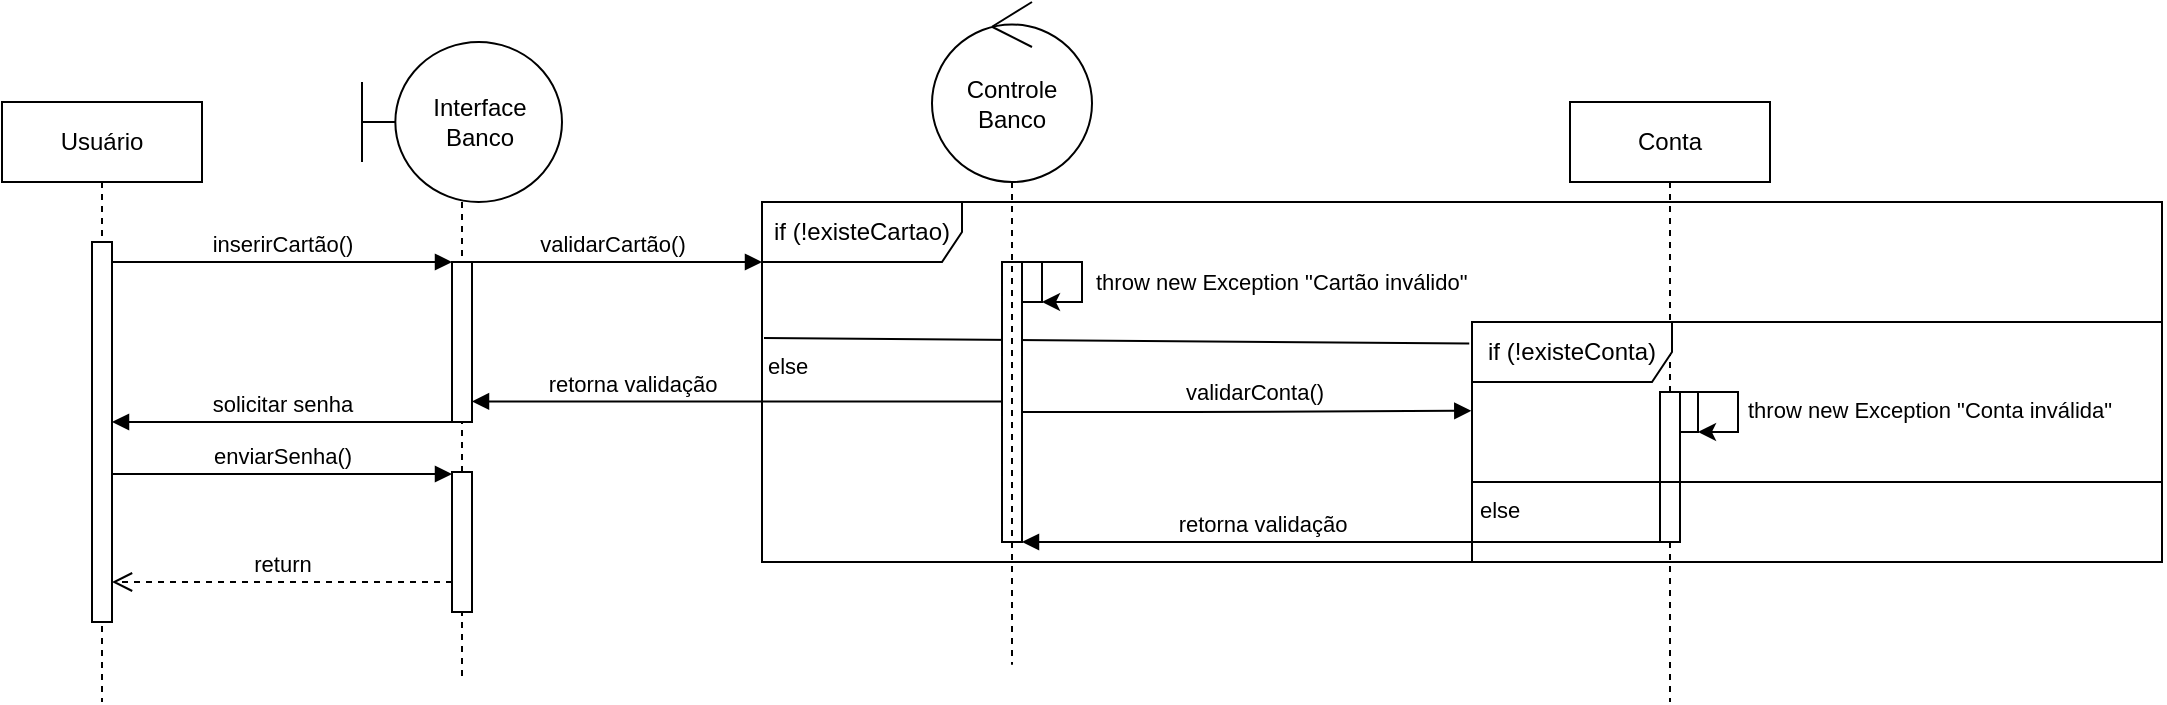 <mxfile version="24.4.0" type="github">
  <diagram name="Page-1" id="2YBvvXClWsGukQMizWep">
    <mxGraphModel dx="577" dy="1437" grid="1" gridSize="10" guides="1" tooltips="1" connect="1" arrows="1" fold="1" page="1" pageScale="1" pageWidth="850" pageHeight="1100" math="0" shadow="0">
      <root>
        <mxCell id="0" />
        <mxCell id="1" parent="0" />
        <mxCell id="aM9ryv3xv72pqoxQDRHE-1" value="Usuário" style="shape=umlLifeline;perimeter=lifelinePerimeter;whiteSpace=wrap;html=1;container=0;dropTarget=0;collapsible=0;recursiveResize=0;outlineConnect=0;portConstraint=eastwest;newEdgeStyle={&quot;edgeStyle&quot;:&quot;elbowEdgeStyle&quot;,&quot;elbow&quot;:&quot;vertical&quot;,&quot;curved&quot;:0,&quot;rounded&quot;:0};" parent="1" vertex="1">
          <mxGeometry x="40" y="40" width="100" height="300" as="geometry" />
        </mxCell>
        <mxCell id="aM9ryv3xv72pqoxQDRHE-2" value="" style="html=1;points=[];perimeter=orthogonalPerimeter;outlineConnect=0;targetShapes=umlLifeline;portConstraint=eastwest;newEdgeStyle={&quot;edgeStyle&quot;:&quot;elbowEdgeStyle&quot;,&quot;elbow&quot;:&quot;vertical&quot;,&quot;curved&quot;:0,&quot;rounded&quot;:0};" parent="aM9ryv3xv72pqoxQDRHE-1" vertex="1">
          <mxGeometry x="45" y="70" width="10" height="190" as="geometry" />
        </mxCell>
        <mxCell id="aM9ryv3xv72pqoxQDRHE-7" value="inserirCartão()" style="html=1;verticalAlign=bottom;endArrow=block;edgeStyle=elbowEdgeStyle;elbow=vertical;curved=0;rounded=0;" parent="1" source="aM9ryv3xv72pqoxQDRHE-2" target="aM9ryv3xv72pqoxQDRHE-6" edge="1">
          <mxGeometry relative="1" as="geometry">
            <mxPoint x="195" y="130" as="sourcePoint" />
            <Array as="points">
              <mxPoint x="180" y="120" />
            </Array>
          </mxGeometry>
        </mxCell>
        <mxCell id="aM9ryv3xv72pqoxQDRHE-8" value="return" style="html=1;verticalAlign=bottom;endArrow=open;dashed=1;endSize=8;edgeStyle=elbowEdgeStyle;elbow=vertical;curved=0;rounded=0;" parent="1" source="cLZ0uwshkvB2Ed8EsgIz-16" target="aM9ryv3xv72pqoxQDRHE-2" edge="1">
          <mxGeometry relative="1" as="geometry">
            <mxPoint x="195" y="205" as="targetPoint" />
            <Array as="points">
              <mxPoint x="190" y="280" />
            </Array>
          </mxGeometry>
        </mxCell>
        <mxCell id="cLZ0uwshkvB2Ed8EsgIz-8" value="validarCartão()" style="html=1;verticalAlign=bottom;endArrow=block;edgeStyle=elbowEdgeStyle;elbow=horizontal;curved=0;rounded=0;" edge="1" parent="1">
          <mxGeometry relative="1" as="geometry">
            <mxPoint x="270" y="120" as="sourcePoint" />
            <Array as="points">
              <mxPoint x="355" y="120" />
            </Array>
            <mxPoint x="420" y="120" as="targetPoint" />
          </mxGeometry>
        </mxCell>
        <mxCell id="cLZ0uwshkvB2Ed8EsgIz-9" value="Conta" style="shape=umlLifeline;perimeter=lifelinePerimeter;whiteSpace=wrap;html=1;container=0;dropTarget=0;collapsible=0;recursiveResize=0;outlineConnect=0;portConstraint=eastwest;newEdgeStyle={&quot;edgeStyle&quot;:&quot;elbowEdgeStyle&quot;,&quot;elbow&quot;:&quot;vertical&quot;,&quot;curved&quot;:0,&quot;rounded&quot;:0};" vertex="1" parent="1">
          <mxGeometry x="824" y="40" width="100" height="300" as="geometry" />
        </mxCell>
        <mxCell id="cLZ0uwshkvB2Ed8EsgIz-10" value="" style="html=1;points=[];perimeter=orthogonalPerimeter;outlineConnect=0;targetShapes=umlLifeline;portConstraint=eastwest;newEdgeStyle={&quot;edgeStyle&quot;:&quot;elbowEdgeStyle&quot;,&quot;elbow&quot;:&quot;vertical&quot;,&quot;curved&quot;:0,&quot;rounded&quot;:0};" vertex="1" parent="cLZ0uwshkvB2Ed8EsgIz-9">
          <mxGeometry x="45" y="145" width="10" height="75" as="geometry" />
        </mxCell>
        <mxCell id="cLZ0uwshkvB2Ed8EsgIz-14" value="retorna validação" style="html=1;verticalAlign=bottom;endArrow=block;edgeStyle=elbowEdgeStyle;elbow=horizontal;curved=0;rounded=0;exitX=0.1;exitY=0.714;exitDx=0;exitDy=0;exitPerimeter=0;" edge="1" parent="1" target="cLZ0uwshkvB2Ed8EsgIz-2">
          <mxGeometry x="0.247" relative="1" as="geometry">
            <mxPoint x="869" y="259.97" as="sourcePoint" />
            <Array as="points">
              <mxPoint x="654" y="260" />
            </Array>
            <mxPoint x="569" y="260" as="targetPoint" />
            <mxPoint as="offset" />
          </mxGeometry>
        </mxCell>
        <mxCell id="cLZ0uwshkvB2Ed8EsgIz-15" value="retorna validação" style="html=1;verticalAlign=bottom;endArrow=block;edgeStyle=elbowEdgeStyle;elbow=horizontal;curved=0;rounded=0;" edge="1" parent="1" source="cLZ0uwshkvB2Ed8EsgIz-2" target="aM9ryv3xv72pqoxQDRHE-6">
          <mxGeometry x="0.396" relative="1" as="geometry">
            <mxPoint x="420" y="189.71" as="sourcePoint" />
            <Array as="points">
              <mxPoint x="355" y="189.71" />
            </Array>
            <mxPoint x="280" y="190" as="targetPoint" />
            <mxPoint as="offset" />
          </mxGeometry>
        </mxCell>
        <mxCell id="cLZ0uwshkvB2Ed8EsgIz-17" value="solicitar senha" style="html=1;verticalAlign=bottom;endArrow=block;edgeStyle=elbowEdgeStyle;elbow=vertical;curved=0;rounded=0;" edge="1" parent="1">
          <mxGeometry relative="1" as="geometry">
            <mxPoint x="265" y="200" as="sourcePoint" />
            <Array as="points">
              <mxPoint x="180" y="200" />
            </Array>
            <mxPoint x="95" y="200" as="targetPoint" />
            <mxPoint as="offset" />
          </mxGeometry>
        </mxCell>
        <mxCell id="cLZ0uwshkvB2Ed8EsgIz-18" value="validarConta()" style="html=1;verticalAlign=bottom;endArrow=block;edgeStyle=elbowEdgeStyle;elbow=horizontal;curved=0;rounded=0;entryX=-0.001;entryY=0.37;entryDx=0;entryDy=0;entryPerimeter=0;" edge="1" parent="1" target="cLZ0uwshkvB2Ed8EsgIz-34">
          <mxGeometry x="0.039" relative="1" as="geometry">
            <mxPoint x="550" y="195" as="sourcePoint" />
            <Array as="points">
              <mxPoint x="635" y="195" />
            </Array>
            <mxPoint x="776.58" y="196.78" as="targetPoint" />
            <mxPoint as="offset" />
          </mxGeometry>
        </mxCell>
        <mxCell id="cLZ0uwshkvB2Ed8EsgIz-26" value="&lt;span style=&quot;color: rgb(0, 0, 0); font-family: Helvetica; font-size: 11px; font-style: normal; font-variant-ligatures: normal; font-variant-caps: normal; font-weight: 400; letter-spacing: normal; orphans: 2; text-align: center; text-indent: 0px; text-transform: none; widows: 2; word-spacing: 0px; -webkit-text-stroke-width: 0px; white-space: nowrap; background-color: rgb(255, 255, 255); text-decoration-thickness: initial; text-decoration-style: initial; text-decoration-color: initial; display: inline !important; float: none;&quot;&gt;throw new Exception &quot;Cartão inválido&quot;&lt;/span&gt;" style="text;whiteSpace=wrap;html=1;" vertex="1" parent="1">
          <mxGeometry x="585" y="116" width="80" height="20" as="geometry" />
        </mxCell>
        <mxCell id="cLZ0uwshkvB2Ed8EsgIz-27" value="if (!existeCartao)" style="shape=umlFrame;whiteSpace=wrap;html=1;pointerEvents=0;width=100;height=30;" vertex="1" parent="1">
          <mxGeometry x="420" y="90" width="700" height="180" as="geometry" />
        </mxCell>
        <mxCell id="cLZ0uwshkvB2Ed8EsgIz-31" value="" style="endArrow=none;html=1;rounded=0;exitX=-0.004;exitY=0.09;exitDx=0;exitDy=0;exitPerimeter=0;entryX=0;entryY=0;entryDx=0;entryDy=0;" edge="1" parent="1" source="cLZ0uwshkvB2Ed8EsgIz-34" target="cLZ0uwshkvB2Ed8EsgIz-32">
          <mxGeometry width="50" height="50" relative="1" as="geometry">
            <mxPoint x="920" y="168" as="sourcePoint" />
            <mxPoint x="420" y="163" as="targetPoint" />
          </mxGeometry>
        </mxCell>
        <mxCell id="cLZ0uwshkvB2Ed8EsgIz-32" value="&lt;div style=&quot;text-align: center;&quot;&gt;&lt;span style=&quot;font-size: 11px; text-wrap: nowrap; background-color: rgb(255, 255, 255);&quot;&gt;else&lt;/span&gt;&lt;/div&gt;" style="text;whiteSpace=wrap;html=1;" vertex="1" parent="1">
          <mxGeometry x="421" y="158" width="80" height="20" as="geometry" />
        </mxCell>
        <mxCell id="cLZ0uwshkvB2Ed8EsgIz-33" value="" style="html=1;points=[];perimeter=orthogonalPerimeter;outlineConnect=0;targetShapes=umlLifeline;portConstraint=eastwest;newEdgeStyle={&quot;edgeStyle&quot;:&quot;elbowEdgeStyle&quot;,&quot;elbow&quot;:&quot;vertical&quot;,&quot;curved&quot;:0,&quot;rounded&quot;:0};" vertex="1" parent="1">
          <mxGeometry x="879" y="185" width="9" height="20" as="geometry" />
        </mxCell>
        <mxCell id="cLZ0uwshkvB2Ed8EsgIz-34" value="if (!existeConta)" style="shape=umlFrame;whiteSpace=wrap;html=1;pointerEvents=0;width=100;height=30;" vertex="1" parent="1">
          <mxGeometry x="775" y="150" width="345" height="120" as="geometry" />
        </mxCell>
        <mxCell id="cLZ0uwshkvB2Ed8EsgIz-36" style="edgeStyle=elbowEdgeStyle;rounded=0;orthogonalLoop=1;jettySize=auto;html=1;elbow=vertical;curved=0;" edge="1" parent="1" source="cLZ0uwshkvB2Ed8EsgIz-33" target="cLZ0uwshkvB2Ed8EsgIz-33">
          <mxGeometry relative="1" as="geometry" />
        </mxCell>
        <mxCell id="cLZ0uwshkvB2Ed8EsgIz-37" value="&lt;span style=&quot;color: rgb(0, 0, 0); font-family: Helvetica; font-size: 11px; font-style: normal; font-variant-ligatures: normal; font-variant-caps: normal; font-weight: 400; letter-spacing: normal; orphans: 2; text-align: center; text-indent: 0px; text-transform: none; widows: 2; word-spacing: 0px; -webkit-text-stroke-width: 0px; white-space: nowrap; background-color: rgb(255, 255, 255); text-decoration-thickness: initial; text-decoration-style: initial; text-decoration-color: initial; display: inline !important; float: none;&quot;&gt;throw new Exception &quot;Conta inválida&quot;&lt;/span&gt;" style="text;whiteSpace=wrap;html=1;" vertex="1" parent="1">
          <mxGeometry x="911" y="180" width="80" height="20" as="geometry" />
        </mxCell>
        <mxCell id="cLZ0uwshkvB2Ed8EsgIz-38" value="" style="endArrow=none;html=1;rounded=0;" edge="1" parent="1">
          <mxGeometry width="50" height="50" relative="1" as="geometry">
            <mxPoint x="1120" y="230" as="sourcePoint" />
            <mxPoint x="775" y="230" as="targetPoint" />
          </mxGeometry>
        </mxCell>
        <mxCell id="cLZ0uwshkvB2Ed8EsgIz-39" value="&lt;div style=&quot;text-align: center;&quot;&gt;&lt;span style=&quot;font-size: 11px; text-wrap: nowrap; background-color: rgb(255, 255, 255);&quot;&gt;else&lt;/span&gt;&lt;/div&gt;" style="text;whiteSpace=wrap;html=1;" vertex="1" parent="1">
          <mxGeometry x="777" y="230" width="80" height="20" as="geometry" />
        </mxCell>
        <mxCell id="cLZ0uwshkvB2Ed8EsgIz-41" value="enviarSenha()" style="html=1;verticalAlign=bottom;endArrow=block;edgeStyle=elbowEdgeStyle;elbow=vertical;curved=0;rounded=0;" edge="1" parent="1">
          <mxGeometry relative="1" as="geometry">
            <mxPoint x="95" y="226" as="sourcePoint" />
            <Array as="points">
              <mxPoint x="180" y="226" />
            </Array>
            <mxPoint x="265" y="226" as="targetPoint" />
            <mxPoint as="offset" />
          </mxGeometry>
        </mxCell>
        <mxCell id="cLZ0uwshkvB2Ed8EsgIz-44" style="edgeStyle=orthogonalEdgeStyle;rounded=0;orthogonalLoop=1;jettySize=auto;html=1;dashed=1;endArrow=none;endFill=0;" edge="1" parent="1" source="cLZ0uwshkvB2Ed8EsgIz-42">
          <mxGeometry relative="1" as="geometry">
            <mxPoint x="270" y="330" as="targetPoint" />
          </mxGeometry>
        </mxCell>
        <mxCell id="cLZ0uwshkvB2Ed8EsgIz-42" value="Interface Banco" style="shape=umlBoundary;whiteSpace=wrap;html=1;" vertex="1" parent="1">
          <mxGeometry x="220" y="10" width="100" height="80" as="geometry" />
        </mxCell>
        <mxCell id="aM9ryv3xv72pqoxQDRHE-6" value="" style="html=1;points=[];perimeter=orthogonalPerimeter;outlineConnect=0;targetShapes=umlLifeline;portConstraint=eastwest;newEdgeStyle={&quot;edgeStyle&quot;:&quot;elbowEdgeStyle&quot;,&quot;elbow&quot;:&quot;vertical&quot;,&quot;curved&quot;:0,&quot;rounded&quot;:0};" parent="1" vertex="1">
          <mxGeometry x="265" y="120" width="10" height="80" as="geometry" />
        </mxCell>
        <mxCell id="cLZ0uwshkvB2Ed8EsgIz-16" value="" style="html=1;points=[];perimeter=orthogonalPerimeter;outlineConnect=0;targetShapes=umlLifeline;portConstraint=eastwest;newEdgeStyle={&quot;edgeStyle&quot;:&quot;elbowEdgeStyle&quot;,&quot;elbow&quot;:&quot;vertical&quot;,&quot;curved&quot;:0,&quot;rounded&quot;:0};" vertex="1" parent="1">
          <mxGeometry x="265" y="225" width="10" height="70" as="geometry" />
        </mxCell>
        <mxCell id="cLZ0uwshkvB2Ed8EsgIz-2" value="" style="html=1;points=[];perimeter=orthogonalPerimeter;outlineConnect=0;targetShapes=umlLifeline;portConstraint=eastwest;newEdgeStyle={&quot;edgeStyle&quot;:&quot;elbowEdgeStyle&quot;,&quot;elbow&quot;:&quot;vertical&quot;,&quot;curved&quot;:0,&quot;rounded&quot;:0};" vertex="1" parent="1">
          <mxGeometry x="540" y="120" width="10" height="140" as="geometry" />
        </mxCell>
        <mxCell id="cLZ0uwshkvB2Ed8EsgIz-19" value="" style="html=1;points=[];perimeter=orthogonalPerimeter;outlineConnect=0;targetShapes=umlLifeline;portConstraint=eastwest;newEdgeStyle={&quot;edgeStyle&quot;:&quot;elbowEdgeStyle&quot;,&quot;elbow&quot;:&quot;vertical&quot;,&quot;curved&quot;:0,&quot;rounded&quot;:0};" vertex="1" parent="1">
          <mxGeometry x="550" y="120" width="10" height="20" as="geometry" />
        </mxCell>
        <mxCell id="cLZ0uwshkvB2Ed8EsgIz-25" style="edgeStyle=elbowEdgeStyle;rounded=0;orthogonalLoop=1;jettySize=auto;html=1;elbow=vertical;curved=0;" edge="1" parent="1" source="cLZ0uwshkvB2Ed8EsgIz-19" target="cLZ0uwshkvB2Ed8EsgIz-19">
          <mxGeometry relative="1" as="geometry" />
        </mxCell>
        <mxCell id="cLZ0uwshkvB2Ed8EsgIz-46" style="edgeStyle=orthogonalEdgeStyle;rounded=0;orthogonalLoop=1;jettySize=auto;html=1;endArrow=none;endFill=0;dashed=1;" edge="1" parent="1" source="cLZ0uwshkvB2Ed8EsgIz-45">
          <mxGeometry relative="1" as="geometry">
            <mxPoint x="545" y="321.371" as="targetPoint" />
          </mxGeometry>
        </mxCell>
        <mxCell id="cLZ0uwshkvB2Ed8EsgIz-45" value="Controle Banco" style="ellipse;shape=umlControl;whiteSpace=wrap;html=1;" vertex="1" parent="1">
          <mxGeometry x="505" y="-10" width="80" height="90" as="geometry" />
        </mxCell>
      </root>
    </mxGraphModel>
  </diagram>
</mxfile>

